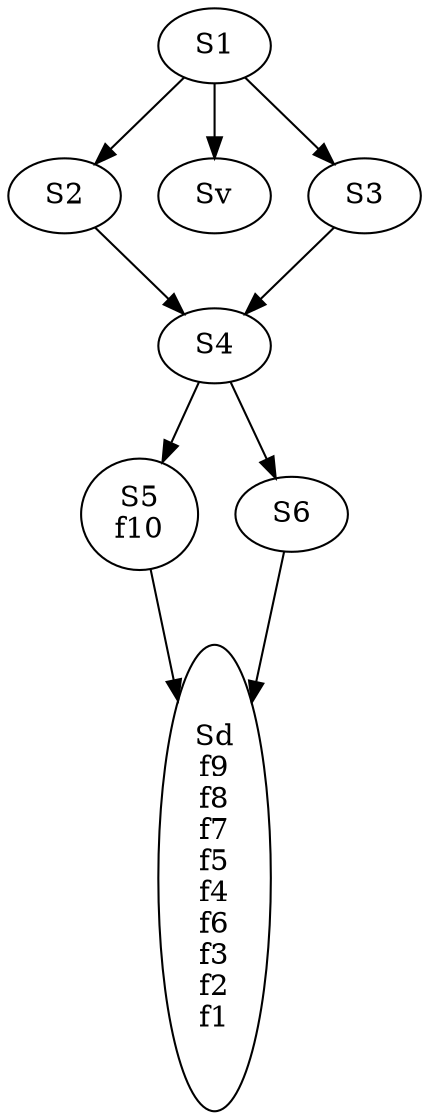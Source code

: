 digraph Fourmiliere {
  S5 [label="S5\nf10"];
  S5 -> Sd;
  S4 [label="S4"];
  S4 -> S5;
  S4 -> S6;
  S2 [label="S2"];
  S2 -> S4;
  S1 [label="S1"];
  S1 -> Sv;
  S1 -> S2;
  S1 -> S3;
  S3 [label="S3"];
  S3 -> S4;
  Sd [label="Sd\nf9\nf8\nf7\nf5\nf4\nf6\nf3\nf2\nf1"];
  S6 [label="S6"];
  S6 -> Sd;
  Sv [label="Sv"];
}
